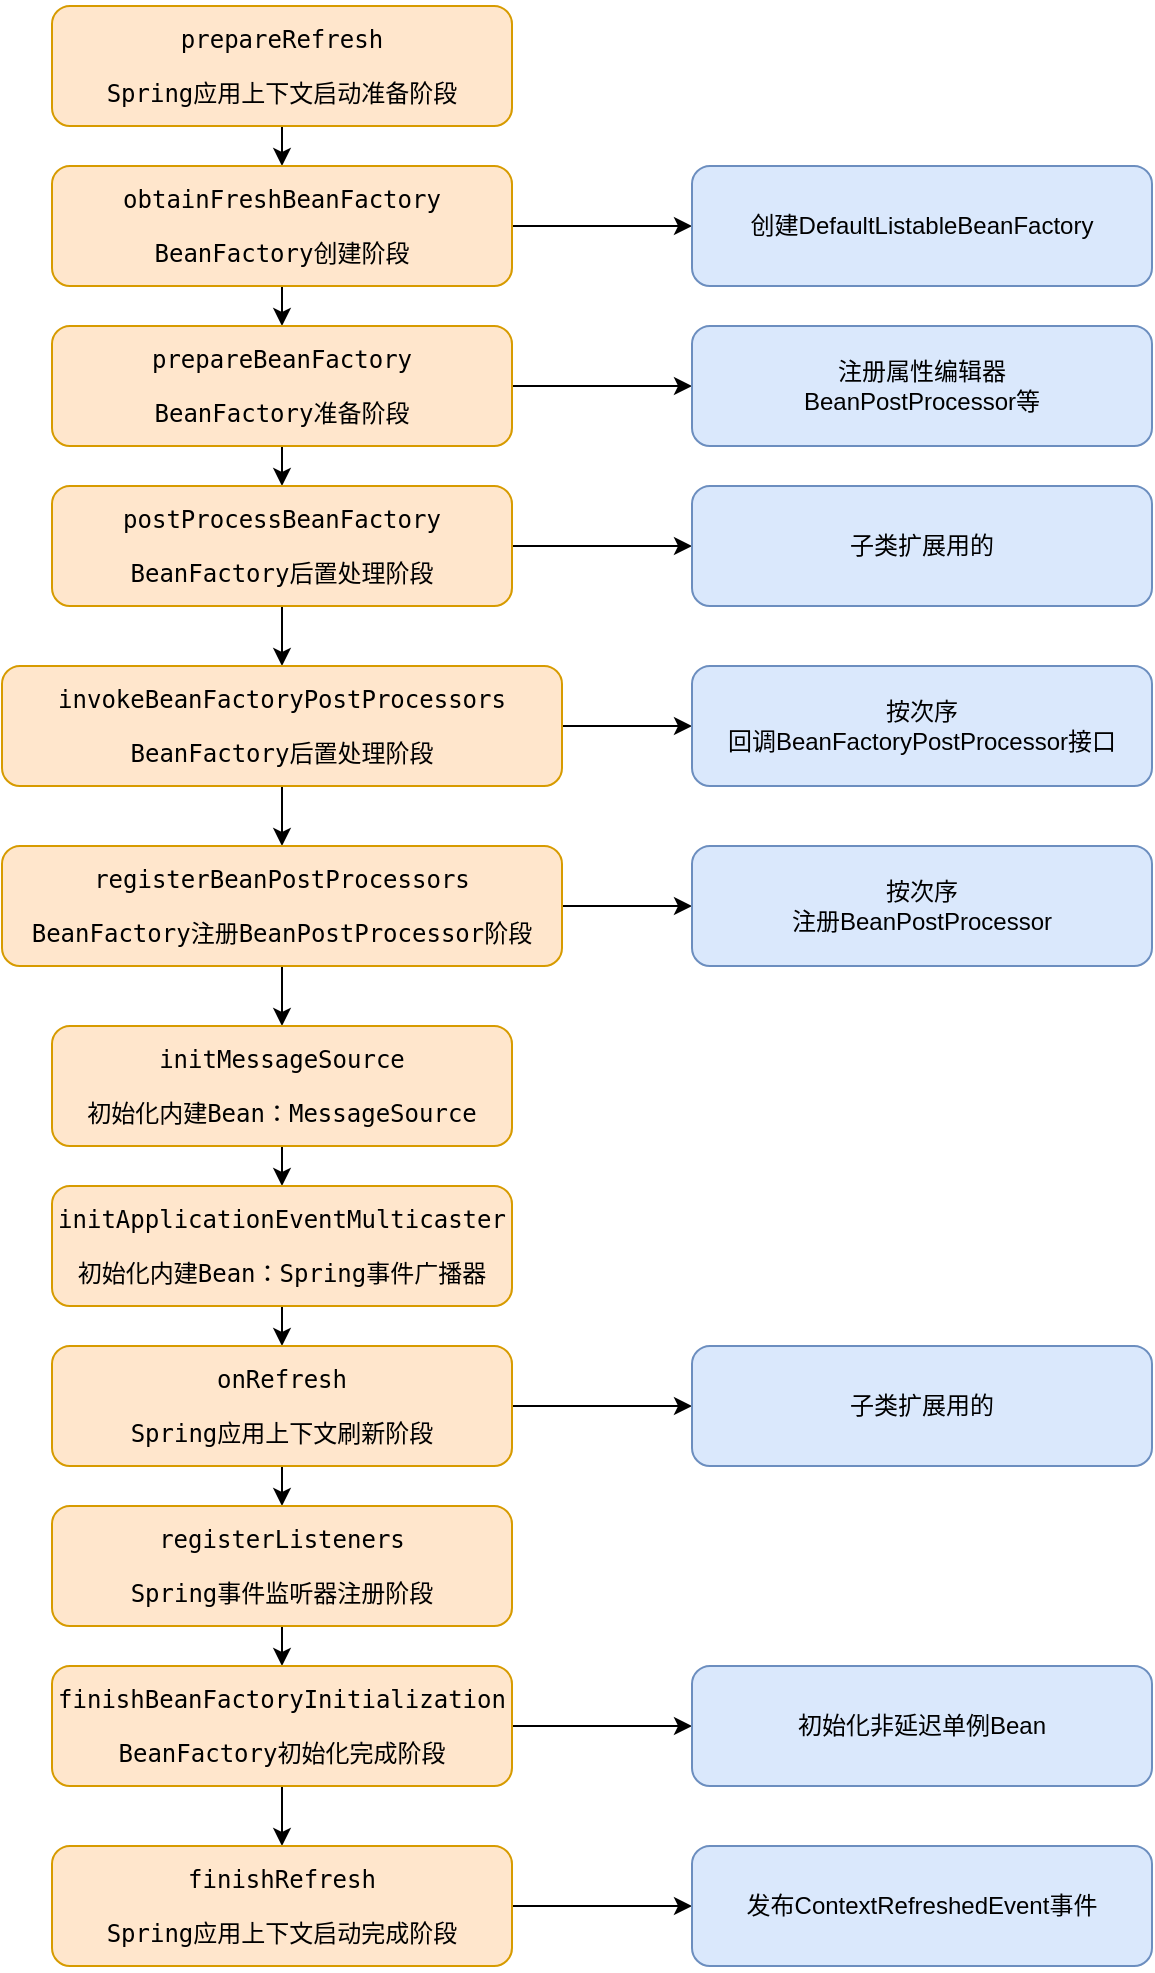 <mxfile version="14.5.3" type="github">
  <diagram id="kLsYasOdGUmhZC9lge7m" name="Page-1">
    <mxGraphModel dx="946" dy="536" grid="1" gridSize="10" guides="1" tooltips="1" connect="1" arrows="1" fold="1" page="1" pageScale="1" pageWidth="827" pageHeight="1169" math="0" shadow="0">
      <root>
        <mxCell id="0" />
        <mxCell id="1" parent="0" />
        <mxCell id="e45NFFB2VGsFQEbj2ULG-1" style="edgeStyle=orthogonalEdgeStyle;rounded=0;orthogonalLoop=1;jettySize=auto;html=1;exitX=0.5;exitY=1;exitDx=0;exitDy=0;entryX=0.5;entryY=0;entryDx=0;entryDy=0;" edge="1" parent="1" source="uri3sdBIFzThefUR668S-3" target="uri3sdBIFzThefUR668S-4">
          <mxGeometry relative="1" as="geometry" />
        </mxCell>
        <mxCell id="uri3sdBIFzThefUR668S-3" value="&lt;pre&gt;prepareRefresh&lt;/pre&gt;&lt;pre&gt;Spring应用上下文启动准备阶段&lt;/pre&gt;" style="rounded=1;whiteSpace=wrap;html=1;fillColor=#ffe6cc;strokeColor=#d79b00;" parent="1" vertex="1">
          <mxGeometry x="340" y="170" width="230" height="60" as="geometry" />
        </mxCell>
        <mxCell id="e45NFFB2VGsFQEbj2ULG-2" style="edgeStyle=orthogonalEdgeStyle;rounded=0;orthogonalLoop=1;jettySize=auto;html=1;exitX=0.5;exitY=1;exitDx=0;exitDy=0;entryX=0.5;entryY=0;entryDx=0;entryDy=0;" edge="1" parent="1" source="uri3sdBIFzThefUR668S-4" target="uri3sdBIFzThefUR668S-5">
          <mxGeometry relative="1" as="geometry" />
        </mxCell>
        <mxCell id="e45NFFB2VGsFQEbj2ULG-14" style="edgeStyle=orthogonalEdgeStyle;rounded=0;orthogonalLoop=1;jettySize=auto;html=1;exitX=1;exitY=0.5;exitDx=0;exitDy=0;entryX=0;entryY=0.5;entryDx=0;entryDy=0;" edge="1" parent="1" source="uri3sdBIFzThefUR668S-4" target="e45NFFB2VGsFQEbj2ULG-13">
          <mxGeometry relative="1" as="geometry" />
        </mxCell>
        <mxCell id="uri3sdBIFzThefUR668S-4" value="&lt;pre&gt;&lt;pre&gt;obtainFreshBeanFactory&lt;/pre&gt;&lt;pre&gt;BeanFactory创建阶段&lt;/pre&gt;&lt;/pre&gt;" style="rounded=1;whiteSpace=wrap;html=1;fillColor=#ffe6cc;strokeColor=#d79b00;" parent="1" vertex="1">
          <mxGeometry x="340" y="250" width="230" height="60" as="geometry" />
        </mxCell>
        <mxCell id="e45NFFB2VGsFQEbj2ULG-3" style="edgeStyle=orthogonalEdgeStyle;rounded=0;orthogonalLoop=1;jettySize=auto;html=1;exitX=0.5;exitY=1;exitDx=0;exitDy=0;entryX=0.5;entryY=0;entryDx=0;entryDy=0;" edge="1" parent="1" source="uri3sdBIFzThefUR668S-5" target="uri3sdBIFzThefUR668S-6">
          <mxGeometry relative="1" as="geometry" />
        </mxCell>
        <mxCell id="e45NFFB2VGsFQEbj2ULG-16" style="edgeStyle=orthogonalEdgeStyle;rounded=0;orthogonalLoop=1;jettySize=auto;html=1;exitX=1;exitY=0.5;exitDx=0;exitDy=0;entryX=0;entryY=0.5;entryDx=0;entryDy=0;" edge="1" parent="1" source="uri3sdBIFzThefUR668S-5" target="e45NFFB2VGsFQEbj2ULG-15">
          <mxGeometry relative="1" as="geometry" />
        </mxCell>
        <mxCell id="uri3sdBIFzThefUR668S-5" value="&lt;pre&gt;&lt;pre&gt;prepareBeanFactory&lt;/pre&gt;&lt;pre&gt;BeanFactory准备阶段&lt;br&gt;&lt;/pre&gt;&lt;/pre&gt;" style="rounded=1;whiteSpace=wrap;html=1;fillColor=#ffe6cc;strokeColor=#d79b00;" parent="1" vertex="1">
          <mxGeometry x="340" y="330" width="230" height="60" as="geometry" />
        </mxCell>
        <mxCell id="e45NFFB2VGsFQEbj2ULG-5" style="edgeStyle=orthogonalEdgeStyle;rounded=0;orthogonalLoop=1;jettySize=auto;html=1;exitX=0.5;exitY=1;exitDx=0;exitDy=0;entryX=0.5;entryY=0;entryDx=0;entryDy=0;" edge="1" parent="1" source="uri3sdBIFzThefUR668S-6" target="uri3sdBIFzThefUR668S-7">
          <mxGeometry relative="1" as="geometry" />
        </mxCell>
        <mxCell id="e45NFFB2VGsFQEbj2ULG-18" style="edgeStyle=orthogonalEdgeStyle;rounded=0;orthogonalLoop=1;jettySize=auto;html=1;exitX=1;exitY=0.5;exitDx=0;exitDy=0;entryX=0;entryY=0.5;entryDx=0;entryDy=0;" edge="1" parent="1" source="uri3sdBIFzThefUR668S-6" target="e45NFFB2VGsFQEbj2ULG-17">
          <mxGeometry relative="1" as="geometry" />
        </mxCell>
        <mxCell id="uri3sdBIFzThefUR668S-6" value="&lt;pre&gt;&lt;pre&gt;postProcessBeanFactory&lt;/pre&gt;&lt;pre&gt;BeanFactory后置处理阶段&lt;br&gt;&lt;/pre&gt;&lt;/pre&gt;" style="rounded=1;whiteSpace=wrap;html=1;fillColor=#ffe6cc;strokeColor=#d79b00;" parent="1" vertex="1">
          <mxGeometry x="340" y="410" width="230" height="60" as="geometry" />
        </mxCell>
        <mxCell id="e45NFFB2VGsFQEbj2ULG-6" style="edgeStyle=orthogonalEdgeStyle;rounded=0;orthogonalLoop=1;jettySize=auto;html=1;exitX=0.5;exitY=1;exitDx=0;exitDy=0;entryX=0.5;entryY=0;entryDx=0;entryDy=0;" edge="1" parent="1" source="uri3sdBIFzThefUR668S-7" target="uri3sdBIFzThefUR668S-8">
          <mxGeometry relative="1" as="geometry" />
        </mxCell>
        <mxCell id="e45NFFB2VGsFQEbj2ULG-28" style="edgeStyle=orthogonalEdgeStyle;rounded=0;orthogonalLoop=1;jettySize=auto;html=1;exitX=1;exitY=0.5;exitDx=0;exitDy=0;entryX=0;entryY=0.5;entryDx=0;entryDy=0;" edge="1" parent="1" source="uri3sdBIFzThefUR668S-7" target="e45NFFB2VGsFQEbj2ULG-19">
          <mxGeometry relative="1" as="geometry" />
        </mxCell>
        <mxCell id="uri3sdBIFzThefUR668S-7" value="&lt;pre&gt;&lt;pre&gt;&lt;pre&gt;invokeBeanFactoryPostProcessors&lt;/pre&gt;&lt;pre&gt;BeanFactory后置处理阶段&lt;/pre&gt;&lt;/pre&gt;&lt;/pre&gt;" style="rounded=1;whiteSpace=wrap;html=1;fillColor=#ffe6cc;strokeColor=#d79b00;" parent="1" vertex="1">
          <mxGeometry x="315" y="500" width="280" height="60" as="geometry" />
        </mxCell>
        <mxCell id="e45NFFB2VGsFQEbj2ULG-7" style="edgeStyle=orthogonalEdgeStyle;rounded=0;orthogonalLoop=1;jettySize=auto;html=1;exitX=0.5;exitY=1;exitDx=0;exitDy=0;entryX=0.5;entryY=0;entryDx=0;entryDy=0;" edge="1" parent="1" source="uri3sdBIFzThefUR668S-8" target="uri3sdBIFzThefUR668S-9">
          <mxGeometry relative="1" as="geometry" />
        </mxCell>
        <mxCell id="e45NFFB2VGsFQEbj2ULG-29" style="edgeStyle=orthogonalEdgeStyle;rounded=0;orthogonalLoop=1;jettySize=auto;html=1;exitX=1;exitY=0.5;exitDx=0;exitDy=0;entryX=0;entryY=0.5;entryDx=0;entryDy=0;" edge="1" parent="1" source="uri3sdBIFzThefUR668S-8" target="e45NFFB2VGsFQEbj2ULG-20">
          <mxGeometry relative="1" as="geometry" />
        </mxCell>
        <mxCell id="uri3sdBIFzThefUR668S-8" value="&lt;pre&gt;&lt;pre&gt;&lt;pre&gt;&lt;pre&gt;registerBeanPostProcessors&lt;/pre&gt;&lt;pre&gt;BeanFactory注册BeanPostProcessor阶段&lt;br&gt;&lt;/pre&gt;&lt;/pre&gt;&lt;/pre&gt;&lt;/pre&gt;" style="rounded=1;whiteSpace=wrap;html=1;fillColor=#ffe6cc;strokeColor=#d79b00;" parent="1" vertex="1">
          <mxGeometry x="315" y="590" width="280" height="60" as="geometry" />
        </mxCell>
        <mxCell id="e45NFFB2VGsFQEbj2ULG-8" style="edgeStyle=orthogonalEdgeStyle;rounded=0;orthogonalLoop=1;jettySize=auto;html=1;exitX=0.5;exitY=1;exitDx=0;exitDy=0;entryX=0.5;entryY=0;entryDx=0;entryDy=0;" edge="1" parent="1" source="uri3sdBIFzThefUR668S-9" target="uri3sdBIFzThefUR668S-10">
          <mxGeometry relative="1" as="geometry" />
        </mxCell>
        <mxCell id="uri3sdBIFzThefUR668S-9" value="&lt;pre&gt;&lt;pre&gt;&lt;pre&gt;&lt;pre&gt;&lt;pre&gt;initMessageSource&lt;/pre&gt;&lt;pre&gt;初始化内建Bean：MessageSource&lt;br&gt;&lt;/pre&gt;&lt;/pre&gt;&lt;/pre&gt;&lt;/pre&gt;&lt;/pre&gt;" style="rounded=1;whiteSpace=wrap;html=1;fillColor=#ffe6cc;strokeColor=#d79b00;" parent="1" vertex="1">
          <mxGeometry x="340" y="680" width="230" height="60" as="geometry" />
        </mxCell>
        <mxCell id="e45NFFB2VGsFQEbj2ULG-9" style="edgeStyle=orthogonalEdgeStyle;rounded=0;orthogonalLoop=1;jettySize=auto;html=1;exitX=0.5;exitY=1;exitDx=0;exitDy=0;entryX=0.5;entryY=0;entryDx=0;entryDy=0;" edge="1" parent="1" source="uri3sdBIFzThefUR668S-10" target="uri3sdBIFzThefUR668S-11">
          <mxGeometry relative="1" as="geometry" />
        </mxCell>
        <mxCell id="uri3sdBIFzThefUR668S-10" value="&lt;pre&gt;&lt;pre&gt;&lt;pre&gt;&lt;pre&gt;&lt;pre&gt;&lt;pre&gt;initApplicationEventMulticaster&lt;/pre&gt;&lt;pre&gt;初始化内建Bean：Spring事件广播器&lt;br&gt;&lt;/pre&gt;&lt;/pre&gt;&lt;/pre&gt;&lt;/pre&gt;&lt;/pre&gt;&lt;/pre&gt;" style="rounded=1;whiteSpace=wrap;html=1;fillColor=#ffe6cc;strokeColor=#d79b00;" parent="1" vertex="1">
          <mxGeometry x="340" y="760" width="230" height="60" as="geometry" />
        </mxCell>
        <mxCell id="e45NFFB2VGsFQEbj2ULG-10" style="edgeStyle=orthogonalEdgeStyle;rounded=0;orthogonalLoop=1;jettySize=auto;html=1;exitX=0.5;exitY=1;exitDx=0;exitDy=0;entryX=0.5;entryY=0;entryDx=0;entryDy=0;" edge="1" parent="1" source="uri3sdBIFzThefUR668S-11" target="uri3sdBIFzThefUR668S-12">
          <mxGeometry relative="1" as="geometry" />
        </mxCell>
        <mxCell id="e45NFFB2VGsFQEbj2ULG-27" style="edgeStyle=orthogonalEdgeStyle;rounded=0;orthogonalLoop=1;jettySize=auto;html=1;exitX=1;exitY=0.5;exitDx=0;exitDy=0;entryX=0;entryY=0.5;entryDx=0;entryDy=0;" edge="1" parent="1" source="uri3sdBIFzThefUR668S-11" target="e45NFFB2VGsFQEbj2ULG-21">
          <mxGeometry relative="1" as="geometry" />
        </mxCell>
        <mxCell id="uri3sdBIFzThefUR668S-11" value="&lt;pre&gt;&lt;pre&gt;&lt;pre&gt;&lt;pre&gt;&lt;pre&gt;&lt;pre&gt;onRefresh&lt;/pre&gt;&lt;pre&gt;Spring应用上下文刷新阶段&lt;br&gt;&lt;/pre&gt;&lt;/pre&gt;&lt;/pre&gt;&lt;/pre&gt;&lt;/pre&gt;&lt;/pre&gt;" style="rounded=1;whiteSpace=wrap;html=1;fillColor=#ffe6cc;strokeColor=#d79b00;" parent="1" vertex="1">
          <mxGeometry x="340" y="840" width="230" height="60" as="geometry" />
        </mxCell>
        <mxCell id="e45NFFB2VGsFQEbj2ULG-11" style="edgeStyle=orthogonalEdgeStyle;rounded=0;orthogonalLoop=1;jettySize=auto;html=1;exitX=0.5;exitY=1;exitDx=0;exitDy=0;" edge="1" parent="1" source="uri3sdBIFzThefUR668S-12">
          <mxGeometry relative="1" as="geometry">
            <mxPoint x="455" y="1000" as="targetPoint" />
          </mxGeometry>
        </mxCell>
        <mxCell id="uri3sdBIFzThefUR668S-12" value="&lt;pre&gt;&lt;pre&gt;&lt;pre&gt;&lt;pre&gt;&lt;pre&gt;&lt;pre&gt;registerListeners&lt;/pre&gt;&lt;pre&gt;Spring事件监听器注册阶段&lt;br&gt;&lt;/pre&gt;&lt;/pre&gt;&lt;/pre&gt;&lt;/pre&gt;&lt;/pre&gt;&lt;/pre&gt;" style="rounded=1;whiteSpace=wrap;html=1;fillColor=#ffe6cc;strokeColor=#d79b00;" parent="1" vertex="1">
          <mxGeometry x="340" y="920" width="230" height="60" as="geometry" />
        </mxCell>
        <mxCell id="e45NFFB2VGsFQEbj2ULG-12" style="edgeStyle=orthogonalEdgeStyle;rounded=0;orthogonalLoop=1;jettySize=auto;html=1;exitX=0.5;exitY=1;exitDx=0;exitDy=0;entryX=0.5;entryY=0;entryDx=0;entryDy=0;" edge="1" parent="1" source="uri3sdBIFzThefUR668S-13" target="uri3sdBIFzThefUR668S-14">
          <mxGeometry relative="1" as="geometry" />
        </mxCell>
        <mxCell id="e45NFFB2VGsFQEbj2ULG-26" style="edgeStyle=orthogonalEdgeStyle;rounded=0;orthogonalLoop=1;jettySize=auto;html=1;exitX=1;exitY=0.5;exitDx=0;exitDy=0;entryX=0;entryY=0.5;entryDx=0;entryDy=0;" edge="1" parent="1" source="uri3sdBIFzThefUR668S-13" target="e45NFFB2VGsFQEbj2ULG-23">
          <mxGeometry relative="1" as="geometry" />
        </mxCell>
        <mxCell id="uri3sdBIFzThefUR668S-13" value="&lt;pre&gt;&lt;pre&gt;&lt;pre&gt;&lt;pre&gt;&lt;pre&gt;&lt;pre&gt;&lt;pre&gt;finishBeanFactoryInitialization&lt;/pre&gt;&lt;pre&gt;BeanFactory初始化完成阶段&lt;br&gt;&lt;/pre&gt;&lt;/pre&gt;&lt;/pre&gt;&lt;/pre&gt;&lt;/pre&gt;&lt;/pre&gt;&lt;/pre&gt;" style="rounded=1;whiteSpace=wrap;html=1;fillColor=#ffe6cc;strokeColor=#d79b00;" parent="1" vertex="1">
          <mxGeometry x="340" y="1000" width="230" height="60" as="geometry" />
        </mxCell>
        <mxCell id="e45NFFB2VGsFQEbj2ULG-25" style="edgeStyle=orthogonalEdgeStyle;rounded=0;orthogonalLoop=1;jettySize=auto;html=1;exitX=1;exitY=0.5;exitDx=0;exitDy=0;entryX=0;entryY=0.5;entryDx=0;entryDy=0;" edge="1" parent="1" source="uri3sdBIFzThefUR668S-14" target="e45NFFB2VGsFQEbj2ULG-24">
          <mxGeometry relative="1" as="geometry" />
        </mxCell>
        <mxCell id="uri3sdBIFzThefUR668S-14" value="&lt;pre&gt;&lt;pre&gt;&lt;pre&gt;&lt;pre&gt;&lt;pre&gt;&lt;pre&gt;&lt;pre&gt;&lt;pre&gt;finishRefresh&lt;/pre&gt;&lt;pre&gt;Spring应用上下文启动完成阶段&lt;br&gt;&lt;/pre&gt;&lt;/pre&gt;&lt;/pre&gt;&lt;/pre&gt;&lt;/pre&gt;&lt;/pre&gt;&lt;/pre&gt;&lt;/pre&gt;" style="rounded=1;whiteSpace=wrap;html=1;fillColor=#ffe6cc;strokeColor=#d79b00;" parent="1" vertex="1">
          <mxGeometry x="340" y="1090" width="230" height="60" as="geometry" />
        </mxCell>
        <mxCell id="e45NFFB2VGsFQEbj2ULG-13" value="创建DefaultListableBeanFactory&lt;span style=&quot;color: rgba(0 , 0 , 0 , 0) ; font-family: monospace ; font-size: 0px&quot;&gt;%3CmxGraphModel%3E%3Croot%3E%3CmxCell%20id%3D%220%22%2F%3E%3CmxCell%20id%3D%221%22%20parent%3D%220%22%2F%3E%3CmxCell%20id%3D%222%22%20value%3D%22%26lt%3Bpre%26gt%3B%26lt%3Bpre%26gt%3BobtainFreshBeanFactory%26lt%3B%2Fpre%26gt%3B%26lt%3Bpre%26gt%3BBeanFactory%E5%88%9B%E5%BB%BA%E9%98%B6%E6%AE%B5%26lt%3B%2Fpre%26gt%3B%26lt%3B%2Fpre%26gt%3B%22%20style%3D%22rounded%3D1%3BwhiteSpace%3Dwrap%3Bhtml%3D1%3B%22%20vertex%3D%221%22%20parent%3D%221%22%3E%3CmxGeometry%20x%3D%22340%22%20y%3D%22250%22%20width%3D%22230%22%20height%3D%2260%22%20as%3D%22geometry%22%2F%3E%3C%2FmxCell%3E%3C%2Froot%3E%3C%2FmxGraphModel%3E&lt;/span&gt;" style="rounded=1;whiteSpace=wrap;html=1;fillColor=#dae8fc;strokeColor=#6c8ebf;" vertex="1" parent="1">
          <mxGeometry x="660" y="250" width="230" height="60" as="geometry" />
        </mxCell>
        <mxCell id="e45NFFB2VGsFQEbj2ULG-15" value="注册属性编辑器&lt;br&gt;BeanPostProcessor等" style="rounded=1;whiteSpace=wrap;html=1;fillColor=#dae8fc;strokeColor=#6c8ebf;" vertex="1" parent="1">
          <mxGeometry x="660" y="330" width="230" height="60" as="geometry" />
        </mxCell>
        <mxCell id="e45NFFB2VGsFQEbj2ULG-17" value="子类扩展用的" style="rounded=1;whiteSpace=wrap;html=1;fillColor=#dae8fc;strokeColor=#6c8ebf;" vertex="1" parent="1">
          <mxGeometry x="660" y="410" width="230" height="60" as="geometry" />
        </mxCell>
        <mxCell id="e45NFFB2VGsFQEbj2ULG-19" value="按次序&lt;br&gt;回调BeanFactoryPostProcessor接口" style="rounded=1;whiteSpace=wrap;html=1;fillColor=#dae8fc;strokeColor=#6c8ebf;" vertex="1" parent="1">
          <mxGeometry x="660" y="500" width="230" height="60" as="geometry" />
        </mxCell>
        <mxCell id="e45NFFB2VGsFQEbj2ULG-20" value="按次序&lt;br&gt;注册&lt;span&gt;BeanPostProcessor&lt;/span&gt;" style="rounded=1;whiteSpace=wrap;html=1;fillColor=#dae8fc;strokeColor=#6c8ebf;" vertex="1" parent="1">
          <mxGeometry x="660" y="590" width="230" height="60" as="geometry" />
        </mxCell>
        <mxCell id="e45NFFB2VGsFQEbj2ULG-21" value="子类扩展用的" style="rounded=1;whiteSpace=wrap;html=1;fillColor=#dae8fc;strokeColor=#6c8ebf;" vertex="1" parent="1">
          <mxGeometry x="660" y="840" width="230" height="60" as="geometry" />
        </mxCell>
        <mxCell id="e45NFFB2VGsFQEbj2ULG-23" value="初始化非延迟单例Bean" style="rounded=1;whiteSpace=wrap;html=1;fillColor=#dae8fc;strokeColor=#6c8ebf;" vertex="1" parent="1">
          <mxGeometry x="660" y="1000" width="230" height="60" as="geometry" />
        </mxCell>
        <mxCell id="e45NFFB2VGsFQEbj2ULG-24" value="发布ContextRefreshedEvent事件" style="rounded=1;whiteSpace=wrap;html=1;fillColor=#dae8fc;strokeColor=#6c8ebf;" vertex="1" parent="1">
          <mxGeometry x="660" y="1090" width="230" height="60" as="geometry" />
        </mxCell>
      </root>
    </mxGraphModel>
  </diagram>
</mxfile>
